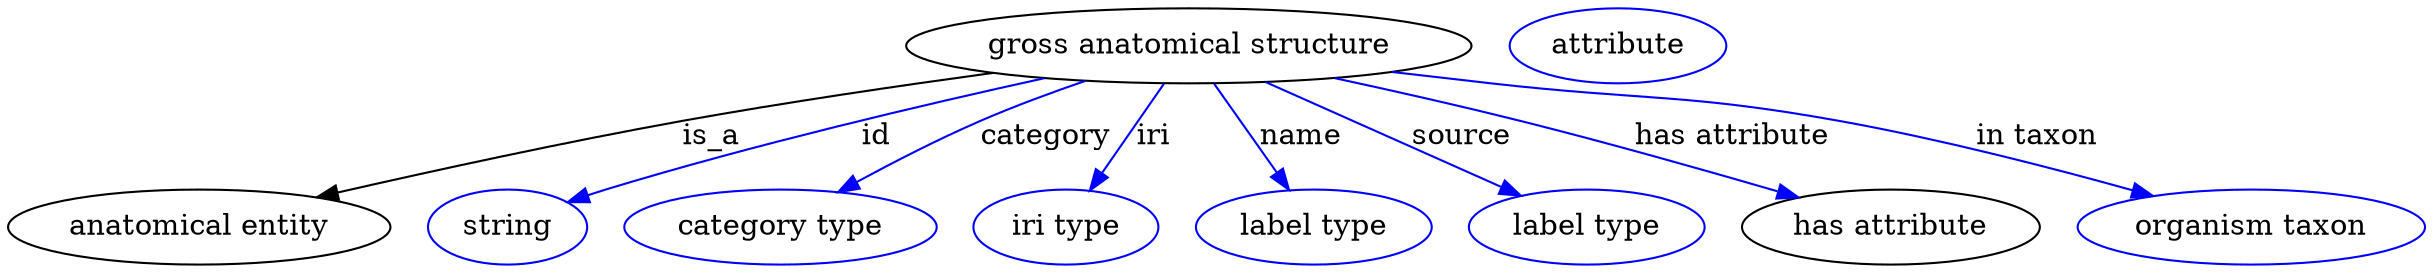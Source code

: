digraph {
	graph [bb="0,0,942.79,123"];
	node [label="\N"];
	"gross anatomical structure"	 [height=0.5,
		label="gross anatomical structure",
		pos="463.14,105",
		width=2.8886];
	"anatomical entity"	 [height=0.5,
		pos="72.144,18",
		width=2.004];
	"gross anatomical structure" -> "anatomical entity"	 [label=is_a,
		lp="274.14,61.5",
		pos="e,119.36,31.777 386.39,92.716 349.06,86.351 303.6,78.027 263.14,69 217.79,58.881 166.98,45.199 129.17,34.554"];
	id	 [color=blue,
		height=0.5,
		label=string,
		pos="193.14,18",
		width=0.84854];
	"gross anatomical structure" -> id	 [color=blue,
		label=id,
		lp="332.64,61.5",
		pos="e,217.04,29.37 405.27,89.908 358.33,77.129 290.75,57.498 233.14,36 230.92,35.169 228.64,34.273 226.35,33.34",
		style=solid];
	category	 [color=blue,
		height=0.5,
		label="category type",
		pos="300.14,18",
		width=1.6249];
	"gross anatomical structure" -> category	 [color=blue,
		label=category,
		lp="408.64,61.5",
		pos="e,325.77,34.364 424.66,88.234 411.93,82.429 397.8,75.693 385.14,69 368.1,59.989 349.7,49.099 334.39,39.7",
		style=solid];
	iri	 [color=blue,
		height=0.5,
		label="iri type",
		pos="413.14,18",
		width=1.011];
	"gross anatomical structure" -> iri	 [color=blue,
		label=iri,
		lp="447.64,61.5",
		pos="e,423.15,35.41 452.78,86.974 445.72,74.68 436.24,58.196 428.33,44.425",
		style=solid];
	name	 [color=blue,
		height=0.5,
		label="label type",
		pos="513.14,18",
		width=1.2638];
	"gross anatomical structure" -> name	 [color=blue,
		label=name,
		lp="506.64,61.5",
		pos="e,502.97,35.706 473.5,86.974 480.52,74.761 489.92,58.412 497.8,44.697",
		style=solid];
	source	 [color=blue,
		height=0.5,
		label="label type",
		pos="622.14,18",
		width=1.2638];
	"gross anatomical structure" -> source	 [color=blue,
		label=source,
		lp="571.14,61.5",
		pos="e,595.29,32.695 494.56,87.812 520.98,73.352 558.76,52.68 586.35,37.583",
		style=solid];
	"has attribute"	 [height=0.5,
		pos="739.14,18",
		width=1.4985];
	"gross anatomical structure" -> "has attribute"	 [color=blue,
		label="has attribute",
		lp="671.64,61.5",
		pos="e,702.77,31.457 520.66,89.949 543.34,83.785 569.56,76.375 593.14,69 626.84,58.462 664.44,45.294 693.04,34.978",
		style=solid];
	"in taxon"	 [color=blue,
		height=0.5,
		label="organism taxon",
		pos="877.14,18",
		width=1.8234];
	"gross anatomical structure" -> "in taxon"	 [color=blue,
		label="in taxon",
		lp="788.64,61.5",
		pos="e,836.55,32.327 539.09,92.653 551.46,90.712 564.16,88.766 576.14,87 635.16,78.308 650.86,81.704 709.14,69 749.22,60.263 793.59,46.618 \
826.66,35.64",
		style=solid];
	"organismal entity_has attribute"	 [color=blue,
		height=0.5,
		label=attribute,
		pos="625.14,105",
		width=1.1193];
}
